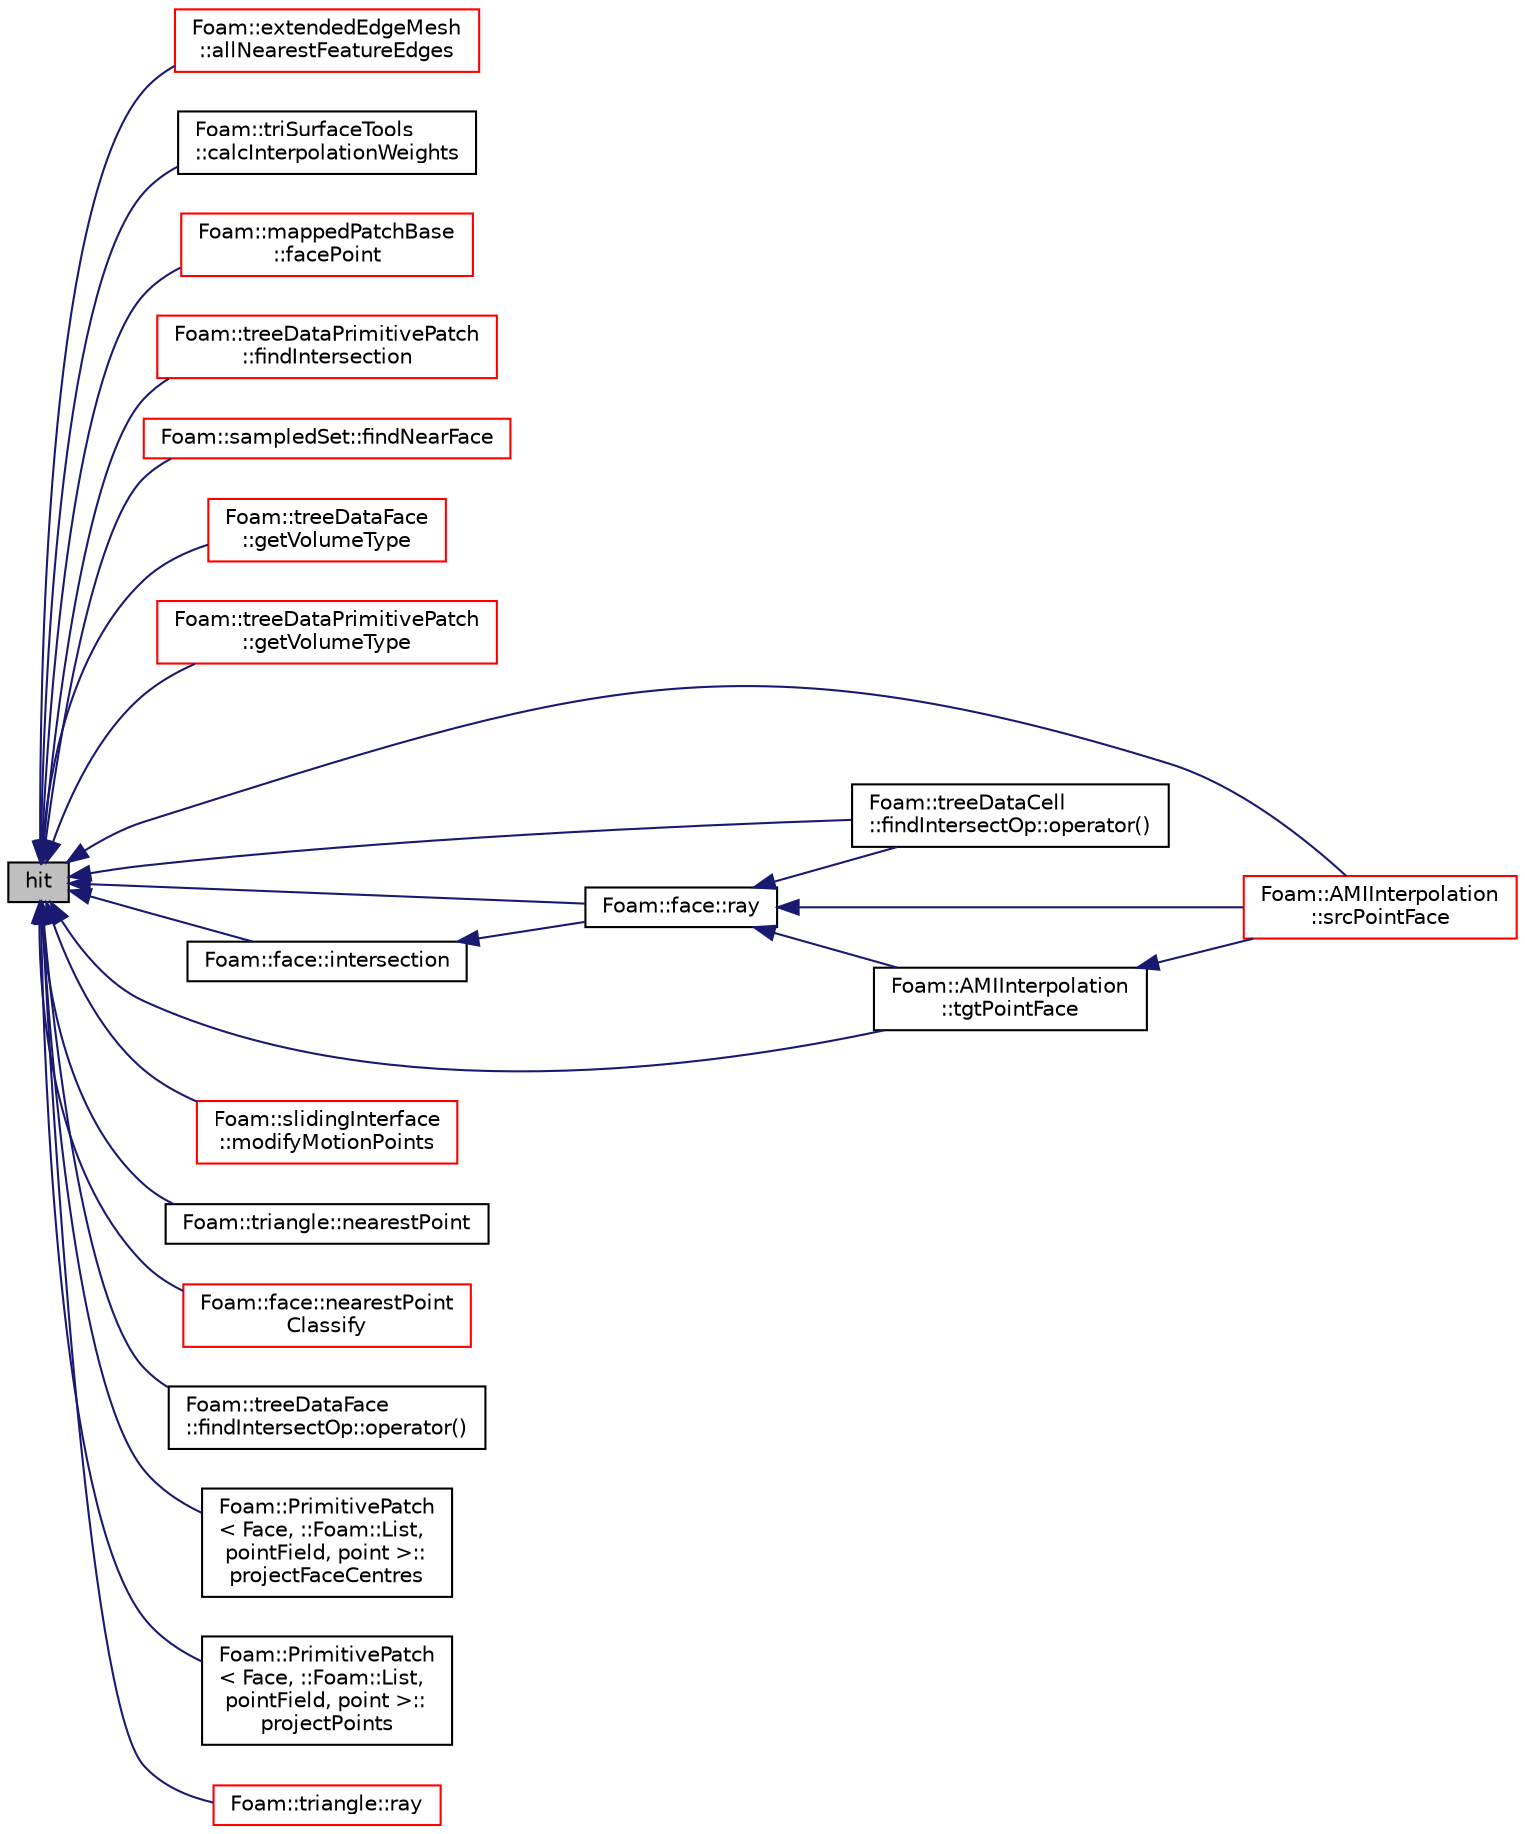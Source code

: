digraph "hit"
{
  bgcolor="transparent";
  edge [fontname="Helvetica",fontsize="10",labelfontname="Helvetica",labelfontsize="10"];
  node [fontname="Helvetica",fontsize="10",shape=record];
  rankdir="LR";
  Node7 [label="hit",height=0.2,width=0.4,color="black", fillcolor="grey75", style="filled", fontcolor="black"];
  Node7 -> Node8 [dir="back",color="midnightblue",fontsize="10",style="solid",fontname="Helvetica"];
  Node8 [label="Foam::extendedEdgeMesh\l::allNearestFeatureEdges",height=0.2,width=0.4,color="red",URL="$a22549.html#ad565473714b81c35a16d8bf059101ea7",tooltip="Find all the feature edges within searchDistSqr of sample. "];
  Node7 -> Node12 [dir="back",color="midnightblue",fontsize="10",style="solid",fontname="Helvetica"];
  Node12 [label="Foam::triSurfaceTools\l::calcInterpolationWeights",height=0.2,width=0.4,color="black",URL="$a26673.html#ade9d956c25580111acb203715d242ca3"];
  Node7 -> Node13 [dir="back",color="midnightblue",fontsize="10",style="solid",fontname="Helvetica"];
  Node13 [label="Foam::mappedPatchBase\l::facePoint",height=0.2,width=0.4,color="red",URL="$a26225.html#ad0bddf79d2b444844de9954bd3c79317",tooltip="Get a point on the face given a face decomposition method: "];
  Node7 -> Node48 [dir="back",color="midnightblue",fontsize="10",style="solid",fontname="Helvetica"];
  Node48 [label="Foam::treeDataPrimitivePatch\l::findIntersection",height=0.2,width=0.4,color="red",URL="$a26197.html#a3cafe824b5c7e74114578586cbbf421e",tooltip="Helper: find intersection of line with shapes. "];
  Node7 -> Node52 [dir="back",color="midnightblue",fontsize="10",style="solid",fontname="Helvetica"];
  Node52 [label="Foam::sampledSet::findNearFace",height=0.2,width=0.4,color="red",URL="$a30589.html#af88d917871e6676a01bc923827dc686f",tooltip="Returns face label (or -1) of face which is close to sample. "];
  Node7 -> Node56 [dir="back",color="midnightblue",fontsize="10",style="solid",fontname="Helvetica"];
  Node56 [label="Foam::treeDataFace\l::getVolumeType",height=0.2,width=0.4,color="red",URL="$a26173.html#ab6e10c2a0305489878ea49b6f8496e4e",tooltip="Get type (inside,outside,mixed,unknown) of point w.r.t. surface. "];
  Node7 -> Node59 [dir="back",color="midnightblue",fontsize="10",style="solid",fontname="Helvetica"];
  Node59 [label="Foam::treeDataPrimitivePatch\l::getVolumeType",height=0.2,width=0.4,color="red",URL="$a26197.html#acf11d487396e08c765c58c32204e6ca7",tooltip="Get type (inside,outside,mixed,unknown) of point w.r.t. surface. "];
  Node7 -> Node62 [dir="back",color="midnightblue",fontsize="10",style="solid",fontname="Helvetica"];
  Node62 [label="Foam::face::intersection",height=0.2,width=0.4,color="black",URL="$a28369.html#a007cda05b5771fb424000aa5b9acee92",tooltip="Fast intersection with a ray. "];
  Node62 -> Node63 [dir="back",color="midnightblue",fontsize="10",style="solid",fontname="Helvetica"];
  Node63 [label="Foam::face::ray",height=0.2,width=0.4,color="black",URL="$a28369.html#a0b9f87e78c11730b3971c2f71df58d37",tooltip="Return potential intersection with face with a ray starting. "];
  Node63 -> Node64 [dir="back",color="midnightblue",fontsize="10",style="solid",fontname="Helvetica"];
  Node64 [label="Foam::treeDataCell\l::findIntersectOp::operator()",height=0.2,width=0.4,color="black",URL="$a26773.html#adafae2aaf723502ccff1ff68a21fcdc0"];
  Node63 -> Node65 [dir="back",color="midnightblue",fontsize="10",style="solid",fontname="Helvetica"];
  Node65 [label="Foam::AMIInterpolation\l::srcPointFace",height=0.2,width=0.4,color="red",URL="$a25997.html#a7b34c5f76bfbec8652d015845308b248",tooltip="Return source patch face index of point on target patch face. "];
  Node63 -> Node67 [dir="back",color="midnightblue",fontsize="10",style="solid",fontname="Helvetica"];
  Node67 [label="Foam::AMIInterpolation\l::tgtPointFace",height=0.2,width=0.4,color="black",URL="$a25997.html#a601ed369c66dd627d8d28ae95b3add21",tooltip="Return target patch face index of point on source patch face. "];
  Node67 -> Node65 [dir="back",color="midnightblue",fontsize="10",style="solid",fontname="Helvetica"];
  Node7 -> Node68 [dir="back",color="midnightblue",fontsize="10",style="solid",fontname="Helvetica"];
  Node68 [label="Foam::slidingInterface\l::modifyMotionPoints",height=0.2,width=0.4,color="red",URL="$a22513.html#ac05c3f18da75b17c4b6c13757cacbff1",tooltip="Modify motion points to comply with the topological change. "];
  Node7 -> Node70 [dir="back",color="midnightblue",fontsize="10",style="solid",fontname="Helvetica"];
  Node70 [label="Foam::triangle::nearestPoint",height=0.2,width=0.4,color="black",URL="$a28761.html#a924af2d5d36e8b4adaef88840b829cce",tooltip="Return nearest point to line on triangle. Returns hit if. "];
  Node7 -> Node71 [dir="back",color="midnightblue",fontsize="10",style="solid",fontname="Helvetica"];
  Node71 [label="Foam::face::nearestPoint\lClassify",height=0.2,width=0.4,color="red",URL="$a28369.html#ad0559ed7aa46f06bd75b7373cc9a88b6",tooltip="Return nearest point to face and classify it: "];
  Node7 -> Node64 [dir="back",color="midnightblue",fontsize="10",style="solid",fontname="Helvetica"];
  Node7 -> Node86 [dir="back",color="midnightblue",fontsize="10",style="solid",fontname="Helvetica"];
  Node86 [label="Foam::treeDataFace\l::findIntersectOp::operator()",height=0.2,width=0.4,color="black",URL="$a26181.html#adafae2aaf723502ccff1ff68a21fcdc0",tooltip="Calculate intersection of triangle with ray. Sets result. "];
  Node7 -> Node87 [dir="back",color="midnightblue",fontsize="10",style="solid",fontname="Helvetica"];
  Node87 [label="Foam::PrimitivePatch\l\< Face, ::Foam::List,\l pointField, point \>::\lprojectFaceCentres",height=0.2,width=0.4,color="black",URL="$a28693.html#aa3593d3c23c08ea961dbe5bf9d4413f5"];
  Node7 -> Node88 [dir="back",color="midnightblue",fontsize="10",style="solid",fontname="Helvetica"];
  Node88 [label="Foam::PrimitivePatch\l\< Face, ::Foam::List,\l pointField, point \>::\lprojectPoints",height=0.2,width=0.4,color="black",URL="$a28693.html#a3a55679cb439d4befd1dd0c6b5392ad5"];
  Node7 -> Node89 [dir="back",color="midnightblue",fontsize="10",style="solid",fontname="Helvetica"];
  Node89 [label="Foam::triangle::ray",height=0.2,width=0.4,color="red",URL="$a28761.html#a8d96c75750b2e14b93eb7bef0263ad0a",tooltip="Return point intersection with a ray. "];
  Node7 -> Node63 [dir="back",color="midnightblue",fontsize="10",style="solid",fontname="Helvetica"];
  Node7 -> Node65 [dir="back",color="midnightblue",fontsize="10",style="solid",fontname="Helvetica"];
  Node7 -> Node67 [dir="back",color="midnightblue",fontsize="10",style="solid",fontname="Helvetica"];
}
